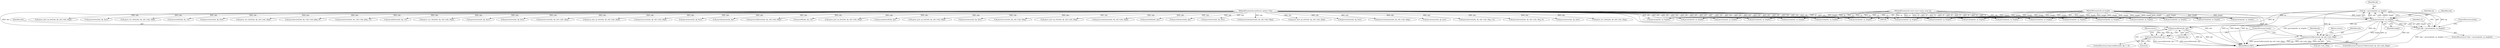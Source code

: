 digraph "0_tcpdump_19d25dd8781620cd41bf178a5e2e27fc1cf242d0@pointer" {
"1000819" [label="(Call,dp = parserep(ndo, rp, length))"];
"1000821" [label="(Call,parserep(ndo, rp, length))"];
"1000101" [label="(MethodParameterIn,netdissect_options *ndo)"];
"1000102" [label="(MethodParameterIn,const struct sunrpc_msg *rp)"];
"1000105" [label="(MethodParameterIn,int length)"];
"1000818" [label="(Call,!(dp = parserep(ndo, rp, length)))"];
"1000830" [label="(Call,parsev3rddirres(ndo, dp, ndo->ndo_vflag))"];
"1000841" [label="(Call,parserddires(ndo, dp))"];
"1000840" [label="(Call,parserddires(ndo, dp) != 0)"];
"1000781" [label="(Call,parse_post_op_attr(ndo, dp, ndo->ndo_vflag))"];
"1000666" [label="(Call,parsestatus(ndo, dp, &er))"];
"1000204" [label="(Call,parserep(ndo, rp, length))"];
"1000869" [label="(Call,parserep(ndo, rp, length))"];
"1000817" [label="(ControlStructure,if (!(dp = parserep(ndo, rp, length))))"];
"1000710" [label="(Call,parse_wcc_data(ndo, dp, ndo->ndo_vflag))"];
"1000105" [label="(MethodParameterIn,int length)"];
"1000879" [label="(Call,parsestatfs(ndo, dp, v3))"];
"1000737" [label="(Call,parsestatus(ndo, dp, &er))"];
"1000101" [label="(MethodParameterIn,netdissect_options *ndo)"];
"1000624" [label="(Call,parserep(ndo, rp, length))"];
"1000482" [label="(Call,parse_wcc_data(ndo, dp, ndo->ndo_vflag))"];
"1000823" [label="(Identifier,rp)"];
"1000188" [label="(Call,parseattrstat(ndo, dp, !ndo->ndo_qflag, 0))"];
"1000818" [label="(Call,!(dp = parserep(ndo, rp, length)))"];
"1000824" [label="(Identifier,length)"];
"1000152" [label="(Call,parseattrstat(ndo, dp, !ndo->ndo_qflag, v3))"];
"1000842" [label="(Identifier,ndo)"];
"1000367" [label="(Call,parselinkres(ndo, dp, v3))"];
"1000796" [label="(Call,parse_wcc_data(ndo, dp, ndo->ndo_vflag))"];
"1000836" [label="(Return,return;)"];
"1000844" [label="(Literal,0)"];
"1000216" [label="(Call,parsestatus(ndo, dp, &er))"];
"1000808" [label="(Call,parsestatus(ndo, dp, &er))"];
"1000177" [label="(Call,parsewccres(ndo, dp, ndo->ndo_vflag))"];
"1000845" [label="(Return,return;)"];
"1000168" [label="(Call,parserep(ndo, rp, length))"];
"1000401" [label="(Call,parse_post_op_attr(ndo, dp, ndo->ndo_vflag))"];
"1000357" [label="(Call,parserep(ndo, rp, length))"];
"1000843" [label="(Identifier,dp)"];
"1000655" [label="(Call,parsewccres(ndo, dp, ndo->ndo_vflag))"];
"1000472" [label="(Call,parsestatus(ndo, dp, &er))"];
"1000578" [label="(Call,parsediropres(ndo, dp))"];
"1000858" [label="(Call,parsev3rddirres(ndo, dp, ndo->ndo_vflag))"];
"1000250" [label="(Call,parsefh(ndo, dp, v3))"];
"1000328" [label="(Call,parse_post_op_attr(ndo, dp, ndo->ndo_vflag))"];
"1000822" [label="(Identifier,ndo)"];
"1000831" [label="(Identifier,ndo)"];
"1000908" [label="(Call,parserep(ndo, rp, length))"];
"1000918" [label="(Call,parsepathconf(ndo, dp))"];
"1000277" [label="(Call,parse_post_op_attr(ndo, dp, ndo->ndo_vflag))"];
"1000819" [label="(Call,dp = parserep(ndo, rp, length))"];
"1000611" [label="(Call,parsestatus(ndo, dp, &er))"];
"1000889" [label="(Call,parserep(ndo, rp, length))"];
"1000820" [label="(Identifier,dp)"];
"1000937" [label="(Call,parsewccres(ndo, dp, ndo->ndo_vflag))"];
"1000829" [label="(ControlStructure,if (parsev3rddirres(ndo, dp, ndo->ndo_vflag)))"];
"1000238" [label="(Call,parse_post_op_attr(ndo, dp, ndo->ndo_vflag))"];
"1000825" [label="(ControlStructure,break;)"];
"1000832" [label="(Identifier,dp)"];
"1000840" [label="(Call,parserddires(ndo, dp) != 0)"];
"1000750" [label="(Call,parserep(ndo, rp, length))"];
"1000852" [label="(Call,parserep(ndo, rp, length))"];
"1000631" [label="(Call,parsecreateopres(ndo, dp, ndo->ndo_vflag))"];
"1000958" [label="(MethodReturn,RET)"];
"1000833" [label="(Call,ndo->ndo_vflag)"];
"1000379" [label="(Call,parserep(ndo, rp, length))"];
"1000899" [label="(Call,parsefsinfo(ndo, dp))"];
"1000301" [label="(Call,parserep(ndo, rp, length))"];
"1000646" [label="(Call,parserep(ndo, rp, length))"];
"1000830" [label="(Call,parsev3rddirres(ndo, dp, ndo->ndo_vflag))"];
"1000556" [label="(Call,parserep(ndo, rp, length))"];
"1000846" [label="(ControlStructure,break;)"];
"1000290" [label="(Call,parsediropres(ndo, dp))"];
"1000589" [label="(Call,parserep(ndo, rp, length))"];
"1000841" [label="(Call,parserddires(ndo, dp))"];
"1000310" [label="(Call,parsestatus(ndo, dp, &er))"];
"1000566" [label="(Call,parsecreateopres(ndo, dp, ndo->ndo_vflag))"];
"1000259" [label="(Call,parse_post_op_attr(ndo, dp, ndo->ndo_vflag))"];
"1000102" [label="(MethodParameterIn,const struct sunrpc_msg *rp)"];
"1000391" [label="(Call,parsestatus(ndo, dp, &er))"];
"1000927" [label="(Call,parserep(ndo, rp, length))"];
"1000679" [label="(Call,parserep(ndo, rp, length))"];
"1000599" [label="(Call,parsecreateopres(ndo, dp, ndo->ndo_vflag))"];
"1000691" [label="(Call,parsestatus(ndo, dp, &er))"];
"1000142" [label="(Call,parserep(ndo, rp, length))"];
"1000540" [label="(Call,parseattrstat(ndo, dp, ndo->ndo_vflag, v3))"];
"1000460" [label="(Call,parserep(ndo, rp, length))"];
"1000445" [label="(Call,parseattrstat(ndo, dp, ndo->ndo_vflag, 0))"];
"1000827" [label="(Identifier,v3)"];
"1000762" [label="(Call,parsestatus(ndo, dp, &er))"];
"1000821" [label="(Call,parserep(ndo, rp, length))"];
"1000725" [label="(Call,parse_wcc_data(ndo, dp, ndo->ndo_vflag))"];
"1000839" [label="(ControlStructure,if (parserddires(ndo, dp) != 0))"];
"1000819" -> "1000818"  [label="AST: "];
"1000819" -> "1000821"  [label="CFG: "];
"1000820" -> "1000819"  [label="AST: "];
"1000821" -> "1000819"  [label="AST: "];
"1000818" -> "1000819"  [label="CFG: "];
"1000819" -> "1000958"  [label="DDG: dp"];
"1000819" -> "1000958"  [label="DDG: parserep(ndo, rp, length)"];
"1000819" -> "1000818"  [label="DDG: dp"];
"1000821" -> "1000819"  [label="DDG: ndo"];
"1000821" -> "1000819"  [label="DDG: rp"];
"1000821" -> "1000819"  [label="DDG: length"];
"1000819" -> "1000830"  [label="DDG: dp"];
"1000819" -> "1000841"  [label="DDG: dp"];
"1000821" -> "1000824"  [label="CFG: "];
"1000822" -> "1000821"  [label="AST: "];
"1000823" -> "1000821"  [label="AST: "];
"1000824" -> "1000821"  [label="AST: "];
"1000821" -> "1000958"  [label="DDG: length"];
"1000821" -> "1000958"  [label="DDG: rp"];
"1000821" -> "1000958"  [label="DDG: ndo"];
"1000821" -> "1000818"  [label="DDG: ndo"];
"1000821" -> "1000818"  [label="DDG: rp"];
"1000821" -> "1000818"  [label="DDG: length"];
"1000101" -> "1000821"  [label="DDG: ndo"];
"1000102" -> "1000821"  [label="DDG: rp"];
"1000105" -> "1000821"  [label="DDG: length"];
"1000821" -> "1000830"  [label="DDG: ndo"];
"1000821" -> "1000841"  [label="DDG: ndo"];
"1000101" -> "1000100"  [label="AST: "];
"1000101" -> "1000958"  [label="DDG: ndo"];
"1000101" -> "1000142"  [label="DDG: ndo"];
"1000101" -> "1000152"  [label="DDG: ndo"];
"1000101" -> "1000168"  [label="DDG: ndo"];
"1000101" -> "1000177"  [label="DDG: ndo"];
"1000101" -> "1000188"  [label="DDG: ndo"];
"1000101" -> "1000204"  [label="DDG: ndo"];
"1000101" -> "1000216"  [label="DDG: ndo"];
"1000101" -> "1000238"  [label="DDG: ndo"];
"1000101" -> "1000250"  [label="DDG: ndo"];
"1000101" -> "1000259"  [label="DDG: ndo"];
"1000101" -> "1000277"  [label="DDG: ndo"];
"1000101" -> "1000290"  [label="DDG: ndo"];
"1000101" -> "1000301"  [label="DDG: ndo"];
"1000101" -> "1000310"  [label="DDG: ndo"];
"1000101" -> "1000328"  [label="DDG: ndo"];
"1000101" -> "1000357"  [label="DDG: ndo"];
"1000101" -> "1000367"  [label="DDG: ndo"];
"1000101" -> "1000379"  [label="DDG: ndo"];
"1000101" -> "1000391"  [label="DDG: ndo"];
"1000101" -> "1000401"  [label="DDG: ndo"];
"1000101" -> "1000445"  [label="DDG: ndo"];
"1000101" -> "1000460"  [label="DDG: ndo"];
"1000101" -> "1000472"  [label="DDG: ndo"];
"1000101" -> "1000482"  [label="DDG: ndo"];
"1000101" -> "1000540"  [label="DDG: ndo"];
"1000101" -> "1000556"  [label="DDG: ndo"];
"1000101" -> "1000566"  [label="DDG: ndo"];
"1000101" -> "1000578"  [label="DDG: ndo"];
"1000101" -> "1000589"  [label="DDG: ndo"];
"1000101" -> "1000599"  [label="DDG: ndo"];
"1000101" -> "1000611"  [label="DDG: ndo"];
"1000101" -> "1000624"  [label="DDG: ndo"];
"1000101" -> "1000631"  [label="DDG: ndo"];
"1000101" -> "1000646"  [label="DDG: ndo"];
"1000101" -> "1000655"  [label="DDG: ndo"];
"1000101" -> "1000666"  [label="DDG: ndo"];
"1000101" -> "1000679"  [label="DDG: ndo"];
"1000101" -> "1000691"  [label="DDG: ndo"];
"1000101" -> "1000710"  [label="DDG: ndo"];
"1000101" -> "1000725"  [label="DDG: ndo"];
"1000101" -> "1000737"  [label="DDG: ndo"];
"1000101" -> "1000750"  [label="DDG: ndo"];
"1000101" -> "1000762"  [label="DDG: ndo"];
"1000101" -> "1000781"  [label="DDG: ndo"];
"1000101" -> "1000796"  [label="DDG: ndo"];
"1000101" -> "1000808"  [label="DDG: ndo"];
"1000101" -> "1000830"  [label="DDG: ndo"];
"1000101" -> "1000841"  [label="DDG: ndo"];
"1000101" -> "1000852"  [label="DDG: ndo"];
"1000101" -> "1000858"  [label="DDG: ndo"];
"1000101" -> "1000869"  [label="DDG: ndo"];
"1000101" -> "1000879"  [label="DDG: ndo"];
"1000101" -> "1000889"  [label="DDG: ndo"];
"1000101" -> "1000899"  [label="DDG: ndo"];
"1000101" -> "1000908"  [label="DDG: ndo"];
"1000101" -> "1000918"  [label="DDG: ndo"];
"1000101" -> "1000927"  [label="DDG: ndo"];
"1000101" -> "1000937"  [label="DDG: ndo"];
"1000102" -> "1000100"  [label="AST: "];
"1000102" -> "1000958"  [label="DDG: rp"];
"1000102" -> "1000142"  [label="DDG: rp"];
"1000102" -> "1000168"  [label="DDG: rp"];
"1000102" -> "1000204"  [label="DDG: rp"];
"1000102" -> "1000301"  [label="DDG: rp"];
"1000102" -> "1000357"  [label="DDG: rp"];
"1000102" -> "1000379"  [label="DDG: rp"];
"1000102" -> "1000460"  [label="DDG: rp"];
"1000102" -> "1000556"  [label="DDG: rp"];
"1000102" -> "1000589"  [label="DDG: rp"];
"1000102" -> "1000624"  [label="DDG: rp"];
"1000102" -> "1000646"  [label="DDG: rp"];
"1000102" -> "1000679"  [label="DDG: rp"];
"1000102" -> "1000750"  [label="DDG: rp"];
"1000102" -> "1000852"  [label="DDG: rp"];
"1000102" -> "1000869"  [label="DDG: rp"];
"1000102" -> "1000889"  [label="DDG: rp"];
"1000102" -> "1000908"  [label="DDG: rp"];
"1000102" -> "1000927"  [label="DDG: rp"];
"1000105" -> "1000100"  [label="AST: "];
"1000105" -> "1000958"  [label="DDG: length"];
"1000105" -> "1000142"  [label="DDG: length"];
"1000105" -> "1000168"  [label="DDG: length"];
"1000105" -> "1000204"  [label="DDG: length"];
"1000105" -> "1000301"  [label="DDG: length"];
"1000105" -> "1000357"  [label="DDG: length"];
"1000105" -> "1000379"  [label="DDG: length"];
"1000105" -> "1000460"  [label="DDG: length"];
"1000105" -> "1000556"  [label="DDG: length"];
"1000105" -> "1000589"  [label="DDG: length"];
"1000105" -> "1000624"  [label="DDG: length"];
"1000105" -> "1000646"  [label="DDG: length"];
"1000105" -> "1000679"  [label="DDG: length"];
"1000105" -> "1000750"  [label="DDG: length"];
"1000105" -> "1000852"  [label="DDG: length"];
"1000105" -> "1000869"  [label="DDG: length"];
"1000105" -> "1000889"  [label="DDG: length"];
"1000105" -> "1000908"  [label="DDG: length"];
"1000105" -> "1000927"  [label="DDG: length"];
"1000818" -> "1000817"  [label="AST: "];
"1000825" -> "1000818"  [label="CFG: "];
"1000827" -> "1000818"  [label="CFG: "];
"1000818" -> "1000958"  [label="DDG: !(dp = parserep(ndo, rp, length))"];
"1000830" -> "1000829"  [label="AST: "];
"1000830" -> "1000833"  [label="CFG: "];
"1000831" -> "1000830"  [label="AST: "];
"1000832" -> "1000830"  [label="AST: "];
"1000833" -> "1000830"  [label="AST: "];
"1000836" -> "1000830"  [label="CFG: "];
"1000846" -> "1000830"  [label="CFG: "];
"1000830" -> "1000958"  [label="DDG: parsev3rddirres(ndo, dp, ndo->ndo_vflag)"];
"1000830" -> "1000958"  [label="DDG: dp"];
"1000830" -> "1000958"  [label="DDG: ndo->ndo_vflag"];
"1000830" -> "1000958"  [label="DDG: ndo"];
"1000841" -> "1000840"  [label="AST: "];
"1000841" -> "1000843"  [label="CFG: "];
"1000842" -> "1000841"  [label="AST: "];
"1000843" -> "1000841"  [label="AST: "];
"1000844" -> "1000841"  [label="CFG: "];
"1000841" -> "1000958"  [label="DDG: dp"];
"1000841" -> "1000958"  [label="DDG: ndo"];
"1000841" -> "1000840"  [label="DDG: ndo"];
"1000841" -> "1000840"  [label="DDG: dp"];
"1000840" -> "1000839"  [label="AST: "];
"1000840" -> "1000844"  [label="CFG: "];
"1000844" -> "1000840"  [label="AST: "];
"1000845" -> "1000840"  [label="CFG: "];
"1000846" -> "1000840"  [label="CFG: "];
"1000840" -> "1000958"  [label="DDG: parserddires(ndo, dp) != 0"];
"1000840" -> "1000958"  [label="DDG: parserddires(ndo, dp)"];
}
